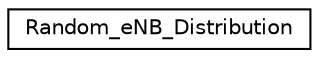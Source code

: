 digraph "Graphical Class Hierarchy"
{
 // LATEX_PDF_SIZE
  edge [fontname="Helvetica",fontsize="10",labelfontname="Helvetica",labelfontsize="10"];
  node [fontname="Helvetica",fontsize="10",shape=record];
  rankdir="LR";
  Node0 [label="Random_eNB_Distribution",height=0.2,width=0.4,color="black", fillcolor="white", style="filled",URL="$structRandom__eNB__Distribution.html",tooltip=" "];
}
